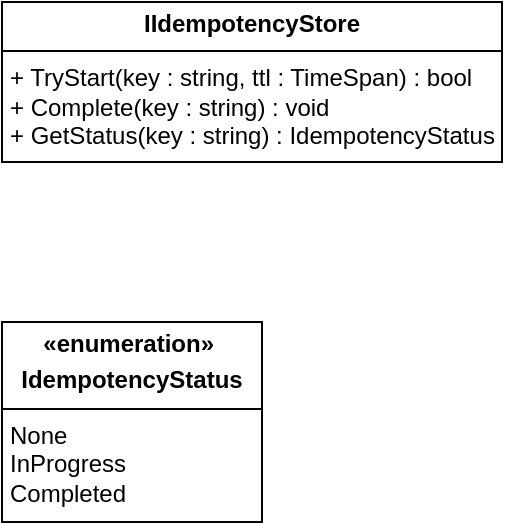 <mxfile>
    <diagram id="anx2rKGAHGquYMqe39Ov" name="第 1 页">
        <mxGraphModel dx="376" dy="780" grid="1" gridSize="10" guides="1" tooltips="1" connect="1" arrows="1" fold="1" page="1" pageScale="1" pageWidth="827" pageHeight="1169" math="0" shadow="0">
            <root>
                <mxCell id="0"/>
                <mxCell id="1" parent="0"/>
                <mxCell id="2" value="&lt;p style=&quot;margin:0px;margin-top:4px;text-align:center;&quot;&gt;&lt;b&gt;IIdempotencyStore&lt;/b&gt;&lt;/p&gt;&lt;hr size=&quot;1&quot; style=&quot;border-style:solid;&quot;&gt;&lt;p style=&quot;margin:0px;margin-left:4px;&quot;&gt;+ TryStart(key : string, ttl : TimeSpan) : bool&lt;/p&gt;&lt;p style=&quot;margin:0px;margin-left:4px;&quot;&gt;+ Complete(key : string) : void&lt;/p&gt;&lt;p style=&quot;margin:0px;margin-left:4px;&quot;&gt;+ GetStatus(key : string) : IdempotencyStatus&lt;/p&gt;" style="verticalAlign=top;align=left;overflow=fill;html=1;whiteSpace=wrap;" vertex="1" parent="1">
                    <mxGeometry x="120" y="100" width="250" height="80" as="geometry"/>
                </mxCell>
                <mxCell id="4" value="&lt;p style=&quot;margin:0px;margin-top:4px;text-align:center;&quot;&gt;&lt;b&gt;«enumeration»&amp;nbsp;&lt;/b&gt;&lt;/p&gt;&lt;p style=&quot;margin:0px;margin-top:4px;text-align:center;&quot;&gt;&lt;b&gt;IdempotencyStatus&lt;/b&gt;&lt;/p&gt;&lt;hr size=&quot;1&quot; style=&quot;border-style:solid;&quot;&gt;&lt;p style=&quot;margin:0px;margin-left:4px;&quot;&gt;&lt;/p&gt;&lt;p style=&quot;margin:0px;margin-left:4px;&quot;&gt;None&lt;/p&gt;&lt;p style=&quot;margin:0px;margin-left:4px;&quot;&gt;InProgress&lt;/p&gt;&lt;p style=&quot;margin:0px;margin-left:4px;&quot;&gt;Completed&lt;/p&gt;" style="verticalAlign=top;align=left;overflow=fill;html=1;whiteSpace=wrap;" vertex="1" parent="1">
                    <mxGeometry x="120" y="260" width="130" height="100" as="geometry"/>
                </mxCell>
            </root>
        </mxGraphModel>
    </diagram>
</mxfile>